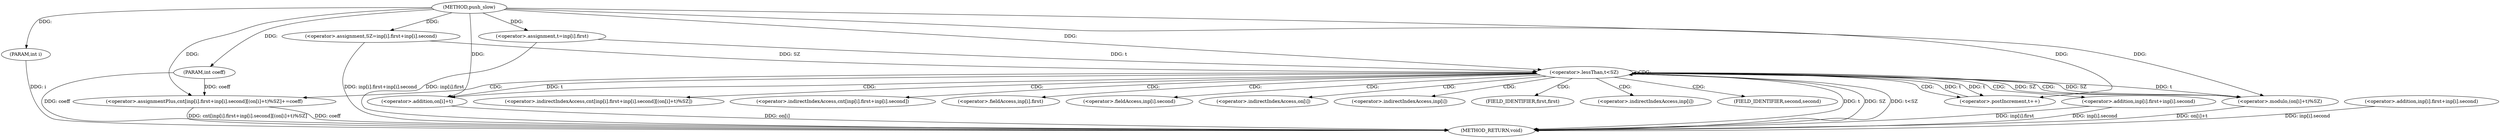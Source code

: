 digraph "push_slow" {  
"1000103" [label = "(METHOD,push_slow)" ]
"1000158" [label = "(METHOD_RETURN,void)" ]
"1000104" [label = "(PARAM,int i)" ]
"1000105" [label = "(PARAM,int coeff)" ]
"1000108" [label = "(<operator>.assignment,SZ=inp[i].first+inp[i].second)" ]
"1000123" [label = "(<operator>.assignment,t=inp[i].first)" ]
"1000130" [label = "(<operator>.lessThan,t<SZ)" ]
"1000133" [label = "(<operator>.postIncrement,t++)" ]
"1000135" [label = "(<operator>.assignmentPlus,cnt[inp[i].first+inp[i].second][(on[i]+t)%SZ]+=coeff)" ]
"1000110" [label = "(<operator>.addition,inp[i].first+inp[i].second)" ]
"1000150" [label = "(<operator>.modulo,(on[i]+t)%SZ)" ]
"1000139" [label = "(<operator>.addition,inp[i].first+inp[i].second)" ]
"1000151" [label = "(<operator>.addition,on[i]+t)" ]
"1000136" [label = "(<operator>.indirectIndexAccess,cnt[inp[i].first+inp[i].second][(on[i]+t)%SZ])" ]
"1000137" [label = "(<operator>.indirectIndexAccess,cnt[inp[i].first+inp[i].second])" ]
"1000140" [label = "(<operator>.fieldAccess,inp[i].first)" ]
"1000145" [label = "(<operator>.fieldAccess,inp[i].second)" ]
"1000152" [label = "(<operator>.indirectIndexAccess,on[i])" ]
"1000141" [label = "(<operator>.indirectIndexAccess,inp[i])" ]
"1000144" [label = "(FIELD_IDENTIFIER,first,first)" ]
"1000146" [label = "(<operator>.indirectIndexAccess,inp[i])" ]
"1000149" [label = "(FIELD_IDENTIFIER,second,second)" ]
  "1000104" -> "1000158"  [ label = "DDG: i"] 
  "1000105" -> "1000158"  [ label = "DDG: coeff"] 
  "1000110" -> "1000158"  [ label = "DDG: inp[i].second"] 
  "1000108" -> "1000158"  [ label = "DDG: inp[i].first+inp[i].second"] 
  "1000123" -> "1000158"  [ label = "DDG: inp[i].first"] 
  "1000130" -> "1000158"  [ label = "DDG: t"] 
  "1000130" -> "1000158"  [ label = "DDG: SZ"] 
  "1000130" -> "1000158"  [ label = "DDG: t<SZ"] 
  "1000139" -> "1000158"  [ label = "DDG: inp[i].first"] 
  "1000139" -> "1000158"  [ label = "DDG: inp[i].second"] 
  "1000151" -> "1000158"  [ label = "DDG: on[i]"] 
  "1000150" -> "1000158"  [ label = "DDG: on[i]+t"] 
  "1000135" -> "1000158"  [ label = "DDG: cnt[inp[i].first+inp[i].second][(on[i]+t)%SZ]"] 
  "1000135" -> "1000158"  [ label = "DDG: coeff"] 
  "1000103" -> "1000104"  [ label = "DDG: "] 
  "1000103" -> "1000105"  [ label = "DDG: "] 
  "1000103" -> "1000108"  [ label = "DDG: "] 
  "1000105" -> "1000135"  [ label = "DDG: coeff"] 
  "1000103" -> "1000135"  [ label = "DDG: "] 
  "1000103" -> "1000123"  [ label = "DDG: "] 
  "1000123" -> "1000130"  [ label = "DDG: t"] 
  "1000133" -> "1000130"  [ label = "DDG: t"] 
  "1000103" -> "1000130"  [ label = "DDG: "] 
  "1000108" -> "1000130"  [ label = "DDG: SZ"] 
  "1000150" -> "1000130"  [ label = "DDG: SZ"] 
  "1000103" -> "1000133"  [ label = "DDG: "] 
  "1000130" -> "1000133"  [ label = "DDG: t"] 
  "1000130" -> "1000150"  [ label = "DDG: t"] 
  "1000103" -> "1000150"  [ label = "DDG: "] 
  "1000130" -> "1000150"  [ label = "DDG: SZ"] 
  "1000130" -> "1000151"  [ label = "DDG: t"] 
  "1000103" -> "1000151"  [ label = "DDG: "] 
  "1000130" -> "1000137"  [ label = "CDG: "] 
  "1000130" -> "1000141"  [ label = "CDG: "] 
  "1000130" -> "1000151"  [ label = "CDG: "] 
  "1000130" -> "1000145"  [ label = "CDG: "] 
  "1000130" -> "1000152"  [ label = "CDG: "] 
  "1000130" -> "1000130"  [ label = "CDG: "] 
  "1000130" -> "1000150"  [ label = "CDG: "] 
  "1000130" -> "1000139"  [ label = "CDG: "] 
  "1000130" -> "1000135"  [ label = "CDG: "] 
  "1000130" -> "1000133"  [ label = "CDG: "] 
  "1000130" -> "1000146"  [ label = "CDG: "] 
  "1000130" -> "1000136"  [ label = "CDG: "] 
  "1000130" -> "1000144"  [ label = "CDG: "] 
  "1000130" -> "1000149"  [ label = "CDG: "] 
  "1000130" -> "1000140"  [ label = "CDG: "] 
}
